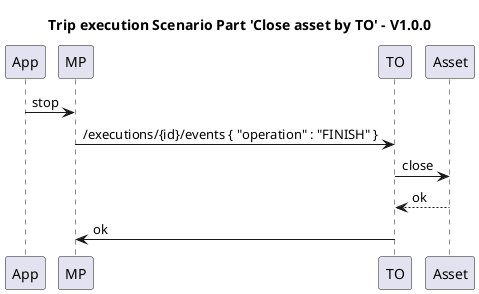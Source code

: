 @startuml finish-asset-by-TO
title Trip execution Scenario Part 'Close asset by TO' - V1.0.0

participant App
participant MP
participant TO
participant Asset

App -> MP : stop 
MP -> TO : /executions/{id}/events { "operation" : "FINISH" }
TO -> Asset: close
return ok
TO -> MP: ok

@enduml
